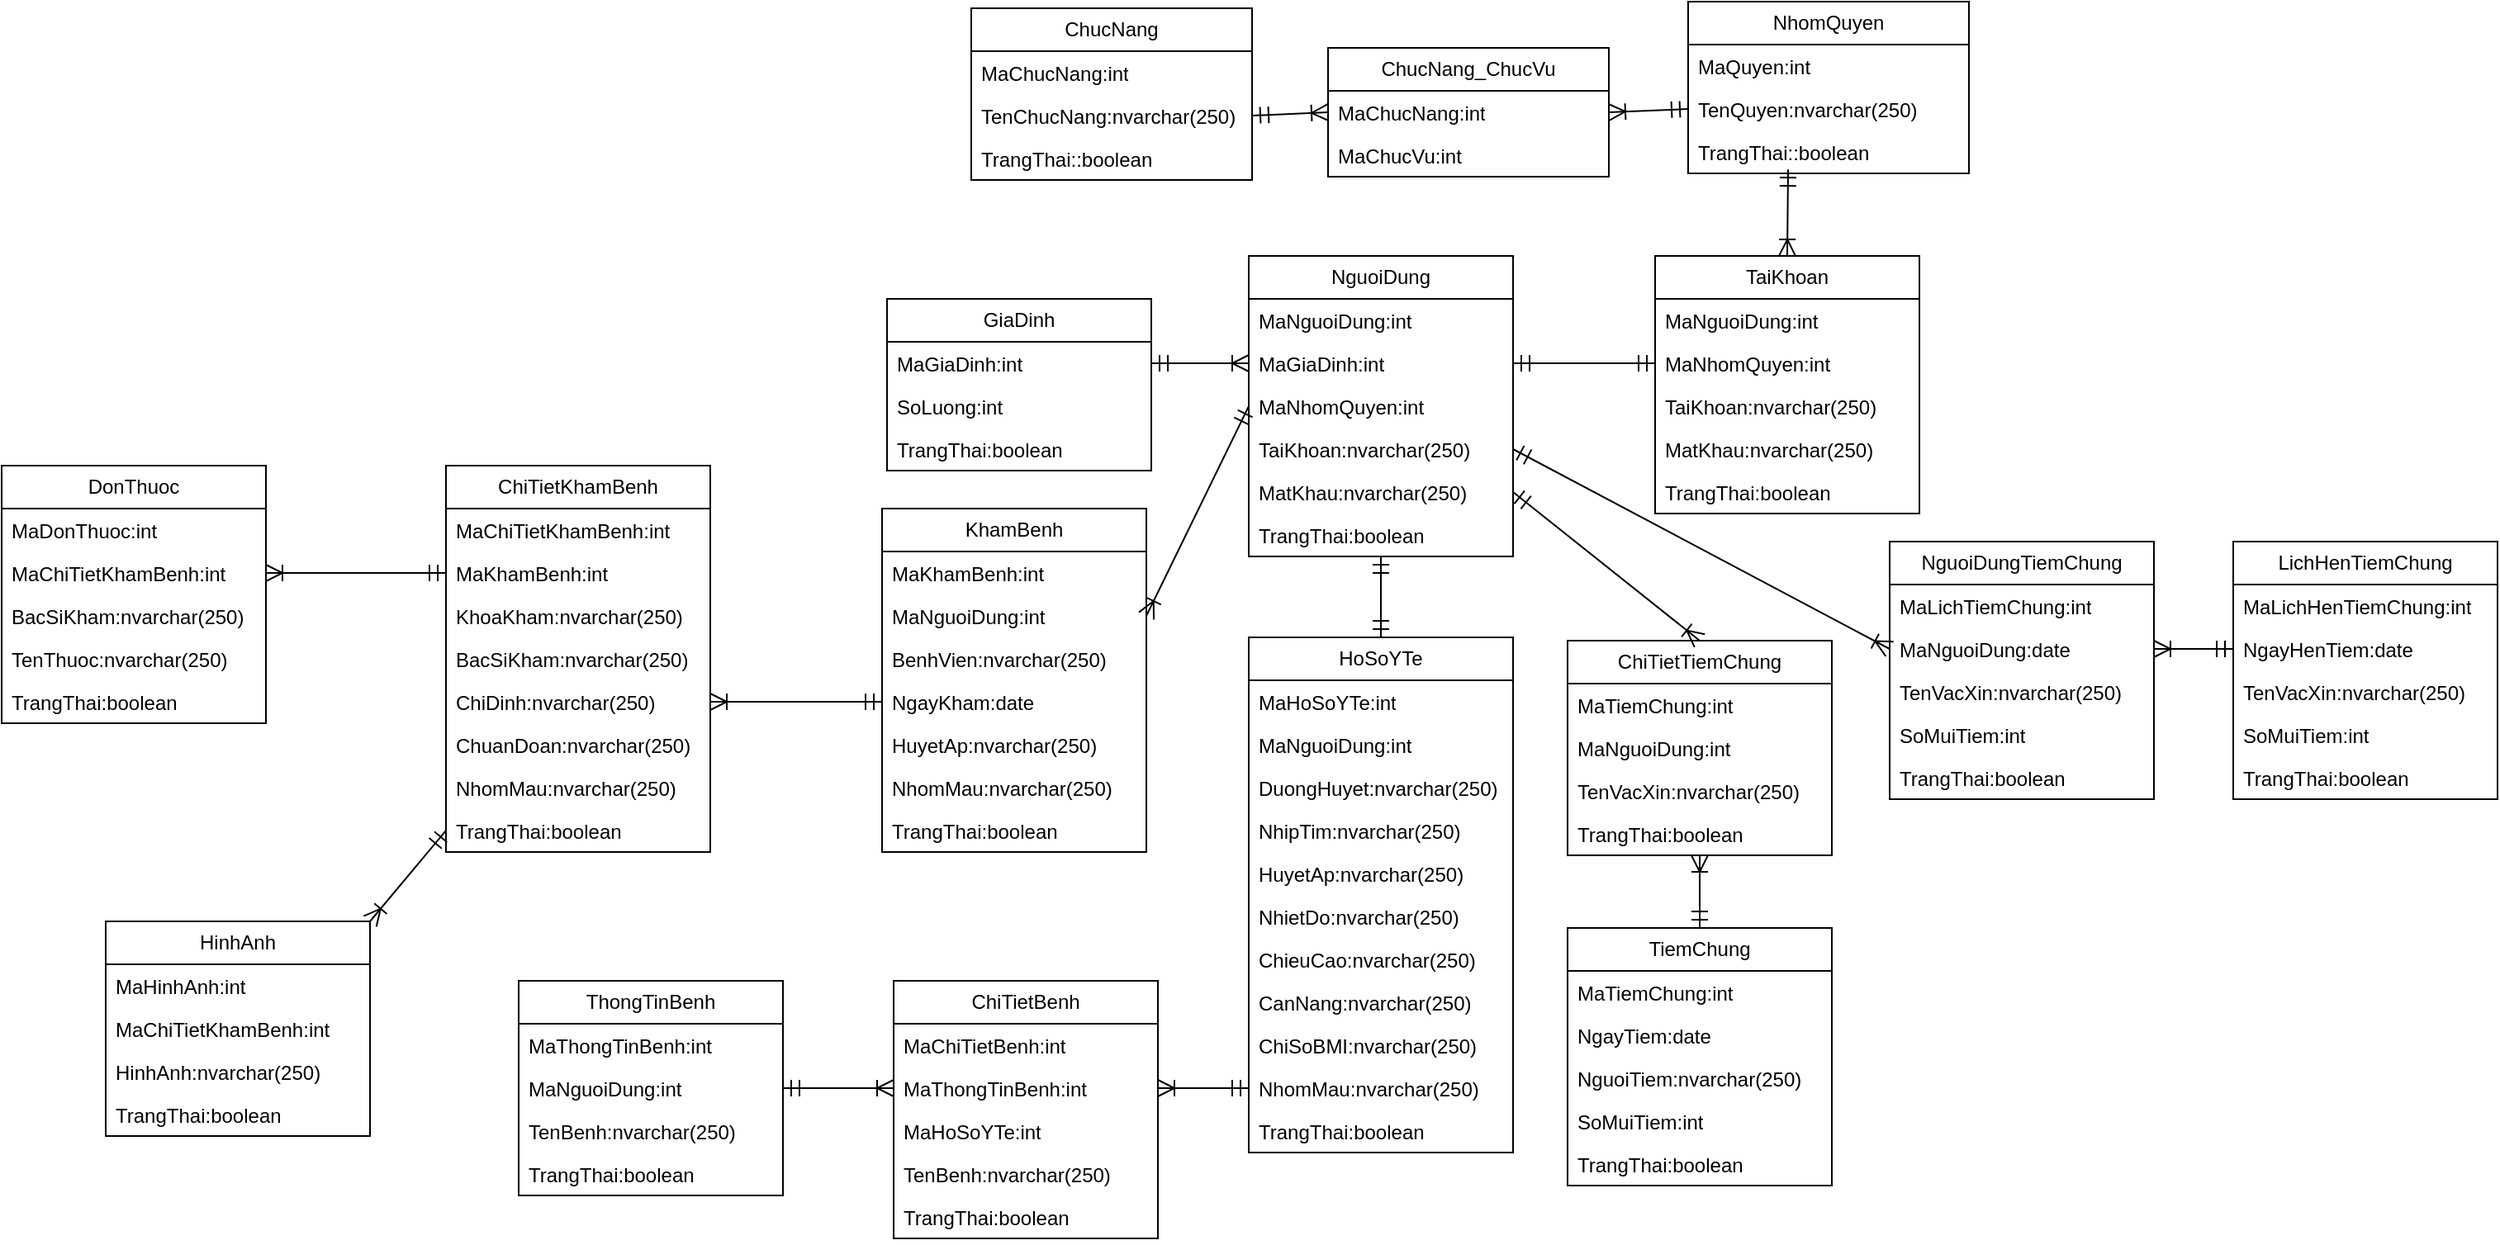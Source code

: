 <mxfile version="24.7.14">
  <diagram name="Trang-1" id="8bW7va036tYy2ZALV-2U">
    <mxGraphModel dx="2206" dy="981" grid="0" gridSize="10" guides="1" tooltips="1" connect="1" arrows="1" fold="1" page="0" pageScale="1" pageWidth="827" pageHeight="1169" math="0" shadow="0">
      <root>
        <mxCell id="0" />
        <mxCell id="1" parent="0" />
        <mxCell id="emA5nqPT4hOt2afq7BLD-4" value="TaiKhoan" style="swimlane;fontStyle=0;childLayout=stackLayout;horizontal=1;startSize=26;fillColor=none;horizontalStack=0;resizeParent=1;resizeParentMax=0;resizeLast=0;collapsible=1;marginBottom=0;whiteSpace=wrap;html=1;" vertex="1" parent="1">
          <mxGeometry x="133" y="70" width="160" height="156" as="geometry" />
        </mxCell>
        <mxCell id="emA5nqPT4hOt2afq7BLD-5" value="MaNguoiDung:int" style="text;strokeColor=none;fillColor=none;align=left;verticalAlign=top;spacingLeft=4;spacingRight=4;overflow=hidden;rotatable=0;points=[[0,0.5],[1,0.5]];portConstraint=eastwest;whiteSpace=wrap;html=1;" vertex="1" parent="emA5nqPT4hOt2afq7BLD-4">
          <mxGeometry y="26" width="160" height="26" as="geometry" />
        </mxCell>
        <mxCell id="emA5nqPT4hOt2afq7BLD-6" value="MaNhomQuyen:int" style="text;strokeColor=none;fillColor=none;align=left;verticalAlign=top;spacingLeft=4;spacingRight=4;overflow=hidden;rotatable=0;points=[[0,0.5],[1,0.5]];portConstraint=eastwest;whiteSpace=wrap;html=1;" vertex="1" parent="emA5nqPT4hOt2afq7BLD-4">
          <mxGeometry y="52" width="160" height="26" as="geometry" />
        </mxCell>
        <mxCell id="emA5nqPT4hOt2afq7BLD-7" value="TaiKhoan:nvarchar(250)" style="text;strokeColor=none;fillColor=none;align=left;verticalAlign=top;spacingLeft=4;spacingRight=4;overflow=hidden;rotatable=0;points=[[0,0.5],[1,0.5]];portConstraint=eastwest;whiteSpace=wrap;html=1;" vertex="1" parent="emA5nqPT4hOt2afq7BLD-4">
          <mxGeometry y="78" width="160" height="26" as="geometry" />
        </mxCell>
        <mxCell id="emA5nqPT4hOt2afq7BLD-8" value="MatKhau:nvarchar(250)" style="text;strokeColor=none;fillColor=none;align=left;verticalAlign=top;spacingLeft=4;spacingRight=4;overflow=hidden;rotatable=0;points=[[0,0.5],[1,0.5]];portConstraint=eastwest;whiteSpace=wrap;html=1;" vertex="1" parent="emA5nqPT4hOt2afq7BLD-4">
          <mxGeometry y="104" width="160" height="26" as="geometry" />
        </mxCell>
        <mxCell id="emA5nqPT4hOt2afq7BLD-9" value="TrangThai:boolean" style="text;strokeColor=none;fillColor=none;align=left;verticalAlign=top;spacingLeft=4;spacingRight=4;overflow=hidden;rotatable=0;points=[[0,0.5],[1,0.5]];portConstraint=eastwest;whiteSpace=wrap;html=1;" vertex="1" parent="emA5nqPT4hOt2afq7BLD-4">
          <mxGeometry y="130" width="160" height="26" as="geometry" />
        </mxCell>
        <mxCell id="emA5nqPT4hOt2afq7BLD-10" value="ChucNang" style="swimlane;fontStyle=0;childLayout=stackLayout;horizontal=1;startSize=26;fillColor=none;horizontalStack=0;resizeParent=1;resizeParentMax=0;resizeLast=0;collapsible=1;marginBottom=0;whiteSpace=wrap;html=1;" vertex="1" parent="1">
          <mxGeometry x="-281" y="-80" width="170" height="104" as="geometry" />
        </mxCell>
        <mxCell id="emA5nqPT4hOt2afq7BLD-11" value="MaChucNang:int" style="text;strokeColor=none;fillColor=none;align=left;verticalAlign=top;spacingLeft=4;spacingRight=4;overflow=hidden;rotatable=0;points=[[0,0.5],[1,0.5]];portConstraint=eastwest;whiteSpace=wrap;html=1;" vertex="1" parent="emA5nqPT4hOt2afq7BLD-10">
          <mxGeometry y="26" width="170" height="26" as="geometry" />
        </mxCell>
        <mxCell id="emA5nqPT4hOt2afq7BLD-12" value="TenChucNang:nvarchar(250)" style="text;strokeColor=none;fillColor=none;align=left;verticalAlign=top;spacingLeft=4;spacingRight=4;overflow=hidden;rotatable=0;points=[[0,0.5],[1,0.5]];portConstraint=eastwest;whiteSpace=wrap;html=1;" vertex="1" parent="emA5nqPT4hOt2afq7BLD-10">
          <mxGeometry y="52" width="170" height="26" as="geometry" />
        </mxCell>
        <mxCell id="emA5nqPT4hOt2afq7BLD-13" value="TrangThai::boolean" style="text;strokeColor=none;fillColor=none;align=left;verticalAlign=top;spacingLeft=4;spacingRight=4;overflow=hidden;rotatable=0;points=[[0,0.5],[1,0.5]];portConstraint=eastwest;whiteSpace=wrap;html=1;" vertex="1" parent="emA5nqPT4hOt2afq7BLD-10">
          <mxGeometry y="78" width="170" height="26" as="geometry" />
        </mxCell>
        <mxCell id="emA5nqPT4hOt2afq7BLD-14" value="ChucNang_ChucVu" style="swimlane;fontStyle=0;childLayout=stackLayout;horizontal=1;startSize=26;fillColor=none;horizontalStack=0;resizeParent=1;resizeParentMax=0;resizeLast=0;collapsible=1;marginBottom=0;whiteSpace=wrap;html=1;" vertex="1" parent="1">
          <mxGeometry x="-65" y="-56" width="170" height="78" as="geometry" />
        </mxCell>
        <mxCell id="emA5nqPT4hOt2afq7BLD-15" value="MaChucNang:int" style="text;strokeColor=none;fillColor=none;align=left;verticalAlign=top;spacingLeft=4;spacingRight=4;overflow=hidden;rotatable=0;points=[[0,0.5],[1,0.5]];portConstraint=eastwest;whiteSpace=wrap;html=1;" vertex="1" parent="emA5nqPT4hOt2afq7BLD-14">
          <mxGeometry y="26" width="170" height="26" as="geometry" />
        </mxCell>
        <mxCell id="emA5nqPT4hOt2afq7BLD-16" value="MaChucVu:int" style="text;strokeColor=none;fillColor=none;align=left;verticalAlign=top;spacingLeft=4;spacingRight=4;overflow=hidden;rotatable=0;points=[[0,0.5],[1,0.5]];portConstraint=eastwest;whiteSpace=wrap;html=1;" vertex="1" parent="emA5nqPT4hOt2afq7BLD-14">
          <mxGeometry y="52" width="170" height="26" as="geometry" />
        </mxCell>
        <mxCell id="emA5nqPT4hOt2afq7BLD-17" value="NhomQuyen" style="swimlane;fontStyle=0;childLayout=stackLayout;horizontal=1;startSize=26;fillColor=none;horizontalStack=0;resizeParent=1;resizeParentMax=0;resizeLast=0;collapsible=1;marginBottom=0;whiteSpace=wrap;html=1;" vertex="1" parent="1">
          <mxGeometry x="153" y="-84" width="170" height="104" as="geometry" />
        </mxCell>
        <mxCell id="emA5nqPT4hOt2afq7BLD-18" value="MaQuyen:int" style="text;strokeColor=none;fillColor=none;align=left;verticalAlign=top;spacingLeft=4;spacingRight=4;overflow=hidden;rotatable=0;points=[[0,0.5],[1,0.5]];portConstraint=eastwest;whiteSpace=wrap;html=1;" vertex="1" parent="emA5nqPT4hOt2afq7BLD-17">
          <mxGeometry y="26" width="170" height="26" as="geometry" />
        </mxCell>
        <mxCell id="emA5nqPT4hOt2afq7BLD-19" value="TenQuyen:nvarchar(250)" style="text;strokeColor=none;fillColor=none;align=left;verticalAlign=top;spacingLeft=4;spacingRight=4;overflow=hidden;rotatable=0;points=[[0,0.5],[1,0.5]];portConstraint=eastwest;whiteSpace=wrap;html=1;" vertex="1" parent="emA5nqPT4hOt2afq7BLD-17">
          <mxGeometry y="52" width="170" height="26" as="geometry" />
        </mxCell>
        <mxCell id="emA5nqPT4hOt2afq7BLD-20" value="TrangThai::boolean" style="text;strokeColor=none;fillColor=none;align=left;verticalAlign=top;spacingLeft=4;spacingRight=4;overflow=hidden;rotatable=0;points=[[0,0.5],[1,0.5]];portConstraint=eastwest;whiteSpace=wrap;html=1;" vertex="1" parent="emA5nqPT4hOt2afq7BLD-17">
          <mxGeometry y="78" width="170" height="26" as="geometry" />
        </mxCell>
        <mxCell id="emA5nqPT4hOt2afq7BLD-21" style="edgeStyle=none;curved=1;rounded=0;orthogonalLoop=1;jettySize=auto;html=1;exitX=1;exitY=0.5;exitDx=0;exitDy=0;entryX=0;entryY=0.5;entryDx=0;entryDy=0;fontSize=12;startSize=8;endSize=8;endArrow=ERoneToMany;endFill=0;startArrow=ERmandOne;startFill=0;" edge="1" parent="1" source="emA5nqPT4hOt2afq7BLD-12" target="emA5nqPT4hOt2afq7BLD-15">
          <mxGeometry relative="1" as="geometry" />
        </mxCell>
        <mxCell id="emA5nqPT4hOt2afq7BLD-22" style="edgeStyle=none;curved=1;rounded=0;orthogonalLoop=1;jettySize=auto;html=1;exitX=1;exitY=0.5;exitDx=0;exitDy=0;entryX=0;entryY=0.5;entryDx=0;entryDy=0;fontSize=12;startSize=8;endSize=8;endArrow=ERmandOne;endFill=0;startArrow=ERoneToMany;startFill=0;" edge="1" parent="1" source="emA5nqPT4hOt2afq7BLD-15" target="emA5nqPT4hOt2afq7BLD-19">
          <mxGeometry relative="1" as="geometry" />
        </mxCell>
        <mxCell id="emA5nqPT4hOt2afq7BLD-23" style="edgeStyle=none;curved=1;rounded=0;orthogonalLoop=1;jettySize=auto;html=1;exitX=0.5;exitY=0;exitDx=0;exitDy=0;entryX=0.356;entryY=0.908;entryDx=0;entryDy=0;entryPerimeter=0;fontSize=12;startSize=8;endSize=8;endArrow=ERmandOne;endFill=0;startArrow=ERoneToMany;startFill=0;" edge="1" parent="1" source="emA5nqPT4hOt2afq7BLD-4" target="emA5nqPT4hOt2afq7BLD-20">
          <mxGeometry relative="1" as="geometry" />
        </mxCell>
        <mxCell id="emA5nqPT4hOt2afq7BLD-24" value="NguoiDung" style="swimlane;fontStyle=0;childLayout=stackLayout;horizontal=1;startSize=26;fillColor=none;horizontalStack=0;resizeParent=1;resizeParentMax=0;resizeLast=0;collapsible=1;marginBottom=0;whiteSpace=wrap;html=1;" vertex="1" parent="1">
          <mxGeometry x="-113" y="70" width="160" height="182" as="geometry" />
        </mxCell>
        <mxCell id="emA5nqPT4hOt2afq7BLD-25" value="MaNguoiDung:int" style="text;strokeColor=none;fillColor=none;align=left;verticalAlign=top;spacingLeft=4;spacingRight=4;overflow=hidden;rotatable=0;points=[[0,0.5],[1,0.5]];portConstraint=eastwest;whiteSpace=wrap;html=1;" vertex="1" parent="emA5nqPT4hOt2afq7BLD-24">
          <mxGeometry y="26" width="160" height="26" as="geometry" />
        </mxCell>
        <mxCell id="emA5nqPT4hOt2afq7BLD-39" value="MaGiaDinh:int" style="text;strokeColor=none;fillColor=none;align=left;verticalAlign=top;spacingLeft=4;spacingRight=4;overflow=hidden;rotatable=0;points=[[0,0.5],[1,0.5]];portConstraint=eastwest;whiteSpace=wrap;html=1;" vertex="1" parent="emA5nqPT4hOt2afq7BLD-24">
          <mxGeometry y="52" width="160" height="26" as="geometry" />
        </mxCell>
        <mxCell id="emA5nqPT4hOt2afq7BLD-26" value="MaNhomQuyen:int" style="text;strokeColor=none;fillColor=none;align=left;verticalAlign=top;spacingLeft=4;spacingRight=4;overflow=hidden;rotatable=0;points=[[0,0.5],[1,0.5]];portConstraint=eastwest;whiteSpace=wrap;html=1;" vertex="1" parent="emA5nqPT4hOt2afq7BLD-24">
          <mxGeometry y="78" width="160" height="26" as="geometry" />
        </mxCell>
        <mxCell id="emA5nqPT4hOt2afq7BLD-27" value="TaiKhoan:nvarchar(250)" style="text;strokeColor=none;fillColor=none;align=left;verticalAlign=top;spacingLeft=4;spacingRight=4;overflow=hidden;rotatable=0;points=[[0,0.5],[1,0.5]];portConstraint=eastwest;whiteSpace=wrap;html=1;" vertex="1" parent="emA5nqPT4hOt2afq7BLD-24">
          <mxGeometry y="104" width="160" height="26" as="geometry" />
        </mxCell>
        <mxCell id="emA5nqPT4hOt2afq7BLD-28" value="MatKhau:nvarchar(250)" style="text;strokeColor=none;fillColor=none;align=left;verticalAlign=top;spacingLeft=4;spacingRight=4;overflow=hidden;rotatable=0;points=[[0,0.5],[1,0.5]];portConstraint=eastwest;whiteSpace=wrap;html=1;" vertex="1" parent="emA5nqPT4hOt2afq7BLD-24">
          <mxGeometry y="130" width="160" height="26" as="geometry" />
        </mxCell>
        <mxCell id="emA5nqPT4hOt2afq7BLD-29" value="TrangThai:boolean" style="text;strokeColor=none;fillColor=none;align=left;verticalAlign=top;spacingLeft=4;spacingRight=4;overflow=hidden;rotatable=0;points=[[0,0.5],[1,0.5]];portConstraint=eastwest;whiteSpace=wrap;html=1;" vertex="1" parent="emA5nqPT4hOt2afq7BLD-24">
          <mxGeometry y="156" width="160" height="26" as="geometry" />
        </mxCell>
        <mxCell id="emA5nqPT4hOt2afq7BLD-30" style="edgeStyle=none;curved=1;rounded=0;orthogonalLoop=1;jettySize=auto;html=1;exitX=1;exitY=0.5;exitDx=0;exitDy=0;entryX=0;entryY=0.5;entryDx=0;entryDy=0;fontSize=12;startSize=8;endSize=8;startArrow=ERmandOne;startFill=0;endArrow=ERmandOne;endFill=0;" edge="1" parent="1" source="emA5nqPT4hOt2afq7BLD-39" target="emA5nqPT4hOt2afq7BLD-6">
          <mxGeometry relative="1" as="geometry" />
        </mxCell>
        <mxCell id="emA5nqPT4hOt2afq7BLD-31" value="GiaDinh" style="swimlane;fontStyle=0;childLayout=stackLayout;horizontal=1;startSize=26;fillColor=none;horizontalStack=0;resizeParent=1;resizeParentMax=0;resizeLast=0;collapsible=1;marginBottom=0;whiteSpace=wrap;html=1;" vertex="1" parent="1">
          <mxGeometry x="-332" y="96" width="160" height="104" as="geometry" />
        </mxCell>
        <mxCell id="emA5nqPT4hOt2afq7BLD-32" value="MaGiaDinh:int" style="text;strokeColor=none;fillColor=none;align=left;verticalAlign=top;spacingLeft=4;spacingRight=4;overflow=hidden;rotatable=0;points=[[0,0.5],[1,0.5]];portConstraint=eastwest;whiteSpace=wrap;html=1;" vertex="1" parent="emA5nqPT4hOt2afq7BLD-31">
          <mxGeometry y="26" width="160" height="26" as="geometry" />
        </mxCell>
        <mxCell id="emA5nqPT4hOt2afq7BLD-33" value="SoLuong:int" style="text;strokeColor=none;fillColor=none;align=left;verticalAlign=top;spacingLeft=4;spacingRight=4;overflow=hidden;rotatable=0;points=[[0,0.5],[1,0.5]];portConstraint=eastwest;whiteSpace=wrap;html=1;" vertex="1" parent="emA5nqPT4hOt2afq7BLD-31">
          <mxGeometry y="52" width="160" height="26" as="geometry" />
        </mxCell>
        <mxCell id="emA5nqPT4hOt2afq7BLD-36" value="TrangThai:boolean" style="text;strokeColor=none;fillColor=none;align=left;verticalAlign=top;spacingLeft=4;spacingRight=4;overflow=hidden;rotatable=0;points=[[0,0.5],[1,0.5]];portConstraint=eastwest;whiteSpace=wrap;html=1;" vertex="1" parent="emA5nqPT4hOt2afq7BLD-31">
          <mxGeometry y="78" width="160" height="26" as="geometry" />
        </mxCell>
        <mxCell id="emA5nqPT4hOt2afq7BLD-38" style="edgeStyle=none;curved=1;rounded=0;orthogonalLoop=1;jettySize=auto;html=1;exitX=1;exitY=0.5;exitDx=0;exitDy=0;entryX=0;entryY=0.5;entryDx=0;entryDy=0;fontSize=12;startSize=8;endSize=8;startArrow=ERmandOne;startFill=0;endArrow=ERoneToMany;endFill=0;" edge="1" parent="1" source="emA5nqPT4hOt2afq7BLD-32" target="emA5nqPT4hOt2afq7BLD-39">
          <mxGeometry relative="1" as="geometry" />
        </mxCell>
        <mxCell id="emA5nqPT4hOt2afq7BLD-48" style="edgeStyle=none;curved=1;rounded=0;orthogonalLoop=1;jettySize=auto;html=1;exitX=0.5;exitY=0;exitDx=0;exitDy=0;fontSize=12;startSize=8;endSize=8;startArrow=ERmandOne;startFill=0;endArrow=ERmandOne;endFill=0;" edge="1" parent="1" source="emA5nqPT4hOt2afq7BLD-41" target="emA5nqPT4hOt2afq7BLD-29">
          <mxGeometry relative="1" as="geometry" />
        </mxCell>
        <mxCell id="emA5nqPT4hOt2afq7BLD-41" value="HoSoYTe" style="swimlane;fontStyle=0;childLayout=stackLayout;horizontal=1;startSize=26;fillColor=none;horizontalStack=0;resizeParent=1;resizeParentMax=0;resizeLast=0;collapsible=1;marginBottom=0;whiteSpace=wrap;html=1;" vertex="1" parent="1">
          <mxGeometry x="-113" y="301" width="160" height="312" as="geometry" />
        </mxCell>
        <mxCell id="emA5nqPT4hOt2afq7BLD-42" value="MaHoSoYTe:int" style="text;strokeColor=none;fillColor=none;align=left;verticalAlign=top;spacingLeft=4;spacingRight=4;overflow=hidden;rotatable=0;points=[[0,0.5],[1,0.5]];portConstraint=eastwest;whiteSpace=wrap;html=1;" vertex="1" parent="emA5nqPT4hOt2afq7BLD-41">
          <mxGeometry y="26" width="160" height="26" as="geometry" />
        </mxCell>
        <mxCell id="emA5nqPT4hOt2afq7BLD-43" value="MaNguoiDung:int" style="text;strokeColor=none;fillColor=none;align=left;verticalAlign=top;spacingLeft=4;spacingRight=4;overflow=hidden;rotatable=0;points=[[0,0.5],[1,0.5]];portConstraint=eastwest;whiteSpace=wrap;html=1;" vertex="1" parent="emA5nqPT4hOt2afq7BLD-41">
          <mxGeometry y="52" width="160" height="26" as="geometry" />
        </mxCell>
        <mxCell id="emA5nqPT4hOt2afq7BLD-44" value="DuongHuyet:nvarchar(250)" style="text;strokeColor=none;fillColor=none;align=left;verticalAlign=top;spacingLeft=4;spacingRight=4;overflow=hidden;rotatable=0;points=[[0,0.5],[1,0.5]];portConstraint=eastwest;whiteSpace=wrap;html=1;" vertex="1" parent="emA5nqPT4hOt2afq7BLD-41">
          <mxGeometry y="78" width="160" height="26" as="geometry" />
        </mxCell>
        <mxCell id="emA5nqPT4hOt2afq7BLD-45" value="NhipTim:nvarchar(250)" style="text;strokeColor=none;fillColor=none;align=left;verticalAlign=top;spacingLeft=4;spacingRight=4;overflow=hidden;rotatable=0;points=[[0,0.5],[1,0.5]];portConstraint=eastwest;whiteSpace=wrap;html=1;" vertex="1" parent="emA5nqPT4hOt2afq7BLD-41">
          <mxGeometry y="104" width="160" height="26" as="geometry" />
        </mxCell>
        <mxCell id="emA5nqPT4hOt2afq7BLD-46" value="HuyetAp:nvarchar(250)" style="text;strokeColor=none;fillColor=none;align=left;verticalAlign=top;spacingLeft=4;spacingRight=4;overflow=hidden;rotatable=0;points=[[0,0.5],[1,0.5]];portConstraint=eastwest;whiteSpace=wrap;html=1;" vertex="1" parent="emA5nqPT4hOt2afq7BLD-41">
          <mxGeometry y="130" width="160" height="26" as="geometry" />
        </mxCell>
        <mxCell id="emA5nqPT4hOt2afq7BLD-49" value="NhietDo:nvarchar(250)" style="text;strokeColor=none;fillColor=none;align=left;verticalAlign=top;spacingLeft=4;spacingRight=4;overflow=hidden;rotatable=0;points=[[0,0.5],[1,0.5]];portConstraint=eastwest;whiteSpace=wrap;html=1;" vertex="1" parent="emA5nqPT4hOt2afq7BLD-41">
          <mxGeometry y="156" width="160" height="26" as="geometry" />
        </mxCell>
        <mxCell id="emA5nqPT4hOt2afq7BLD-50" value="ChieuCao:nvarchar(250)" style="text;strokeColor=none;fillColor=none;align=left;verticalAlign=top;spacingLeft=4;spacingRight=4;overflow=hidden;rotatable=0;points=[[0,0.5],[1,0.5]];portConstraint=eastwest;whiteSpace=wrap;html=1;" vertex="1" parent="emA5nqPT4hOt2afq7BLD-41">
          <mxGeometry y="182" width="160" height="26" as="geometry" />
        </mxCell>
        <mxCell id="emA5nqPT4hOt2afq7BLD-53" value="CanNang:nvarchar(250)" style="text;strokeColor=none;fillColor=none;align=left;verticalAlign=top;spacingLeft=4;spacingRight=4;overflow=hidden;rotatable=0;points=[[0,0.5],[1,0.5]];portConstraint=eastwest;whiteSpace=wrap;html=1;" vertex="1" parent="emA5nqPT4hOt2afq7BLD-41">
          <mxGeometry y="208" width="160" height="26" as="geometry" />
        </mxCell>
        <mxCell id="emA5nqPT4hOt2afq7BLD-52" value="ChiSoBMI:nvarchar(250)" style="text;strokeColor=none;fillColor=none;align=left;verticalAlign=top;spacingLeft=4;spacingRight=4;overflow=hidden;rotatable=0;points=[[0,0.5],[1,0.5]];portConstraint=eastwest;whiteSpace=wrap;html=1;" vertex="1" parent="emA5nqPT4hOt2afq7BLD-41">
          <mxGeometry y="234" width="160" height="26" as="geometry" />
        </mxCell>
        <mxCell id="emA5nqPT4hOt2afq7BLD-51" value="NhomMau:nvarchar(250)" style="text;strokeColor=none;fillColor=none;align=left;verticalAlign=top;spacingLeft=4;spacingRight=4;overflow=hidden;rotatable=0;points=[[0,0.5],[1,0.5]];portConstraint=eastwest;whiteSpace=wrap;html=1;" vertex="1" parent="emA5nqPT4hOt2afq7BLD-41">
          <mxGeometry y="260" width="160" height="26" as="geometry" />
        </mxCell>
        <mxCell id="emA5nqPT4hOt2afq7BLD-47" value="TrangThai:boolean" style="text;strokeColor=none;fillColor=none;align=left;verticalAlign=top;spacingLeft=4;spacingRight=4;overflow=hidden;rotatable=0;points=[[0,0.5],[1,0.5]];portConstraint=eastwest;whiteSpace=wrap;html=1;" vertex="1" parent="emA5nqPT4hOt2afq7BLD-41">
          <mxGeometry y="286" width="160" height="26" as="geometry" />
        </mxCell>
        <mxCell id="emA5nqPT4hOt2afq7BLD-56" value="ThongTinBenh" style="swimlane;fontStyle=0;childLayout=stackLayout;horizontal=1;startSize=26;fillColor=none;horizontalStack=0;resizeParent=1;resizeParentMax=0;resizeLast=0;collapsible=1;marginBottom=0;whiteSpace=wrap;html=1;" vertex="1" parent="1">
          <mxGeometry x="-555" y="509" width="160" height="130" as="geometry" />
        </mxCell>
        <mxCell id="emA5nqPT4hOt2afq7BLD-57" value="MaThongTinBenh:int" style="text;strokeColor=none;fillColor=none;align=left;verticalAlign=top;spacingLeft=4;spacingRight=4;overflow=hidden;rotatable=0;points=[[0,0.5],[1,0.5]];portConstraint=eastwest;whiteSpace=wrap;html=1;" vertex="1" parent="emA5nqPT4hOt2afq7BLD-56">
          <mxGeometry y="26" width="160" height="26" as="geometry" />
        </mxCell>
        <mxCell id="emA5nqPT4hOt2afq7BLD-58" value="MaNguoiDung:int" style="text;strokeColor=none;fillColor=none;align=left;verticalAlign=top;spacingLeft=4;spacingRight=4;overflow=hidden;rotatable=0;points=[[0,0.5],[1,0.5]];portConstraint=eastwest;whiteSpace=wrap;html=1;" vertex="1" parent="emA5nqPT4hOt2afq7BLD-56">
          <mxGeometry y="52" width="160" height="26" as="geometry" />
        </mxCell>
        <mxCell id="emA5nqPT4hOt2afq7BLD-67" value="TenBenh:nvarchar(250)" style="text;strokeColor=none;fillColor=none;align=left;verticalAlign=top;spacingLeft=4;spacingRight=4;overflow=hidden;rotatable=0;points=[[0,0.5],[1,0.5]];portConstraint=eastwest;whiteSpace=wrap;html=1;" vertex="1" parent="emA5nqPT4hOt2afq7BLD-56">
          <mxGeometry y="78" width="160" height="26" as="geometry" />
        </mxCell>
        <mxCell id="emA5nqPT4hOt2afq7BLD-59" value="TrangThai:boolean" style="text;strokeColor=none;fillColor=none;align=left;verticalAlign=top;spacingLeft=4;spacingRight=4;overflow=hidden;rotatable=0;points=[[0,0.5],[1,0.5]];portConstraint=eastwest;whiteSpace=wrap;html=1;" vertex="1" parent="emA5nqPT4hOt2afq7BLD-56">
          <mxGeometry y="104" width="160" height="26" as="geometry" />
        </mxCell>
        <mxCell id="emA5nqPT4hOt2afq7BLD-68" value="ChiTietBenh" style="swimlane;fontStyle=0;childLayout=stackLayout;horizontal=1;startSize=26;fillColor=none;horizontalStack=0;resizeParent=1;resizeParentMax=0;resizeLast=0;collapsible=1;marginBottom=0;whiteSpace=wrap;html=1;" vertex="1" parent="1">
          <mxGeometry x="-328" y="509" width="160" height="156" as="geometry" />
        </mxCell>
        <mxCell id="emA5nqPT4hOt2afq7BLD-69" value="MaChiTietBenh:int" style="text;strokeColor=none;fillColor=none;align=left;verticalAlign=top;spacingLeft=4;spacingRight=4;overflow=hidden;rotatable=0;points=[[0,0.5],[1,0.5]];portConstraint=eastwest;whiteSpace=wrap;html=1;" vertex="1" parent="emA5nqPT4hOt2afq7BLD-68">
          <mxGeometry y="26" width="160" height="26" as="geometry" />
        </mxCell>
        <mxCell id="emA5nqPT4hOt2afq7BLD-78" value="MaThongTinBenh:int" style="text;strokeColor=none;fillColor=none;align=left;verticalAlign=top;spacingLeft=4;spacingRight=4;overflow=hidden;rotatable=0;points=[[0,0.5],[1,0.5]];portConstraint=eastwest;whiteSpace=wrap;html=1;" vertex="1" parent="emA5nqPT4hOt2afq7BLD-68">
          <mxGeometry y="52" width="160" height="26" as="geometry" />
        </mxCell>
        <mxCell id="emA5nqPT4hOt2afq7BLD-70" value="MaHoSoYTe:int" style="text;strokeColor=none;fillColor=none;align=left;verticalAlign=top;spacingLeft=4;spacingRight=4;overflow=hidden;rotatable=0;points=[[0,0.5],[1,0.5]];portConstraint=eastwest;whiteSpace=wrap;html=1;" vertex="1" parent="emA5nqPT4hOt2afq7BLD-68">
          <mxGeometry y="78" width="160" height="26" as="geometry" />
        </mxCell>
        <mxCell id="emA5nqPT4hOt2afq7BLD-71" value="TenBenh:nvarchar(250)" style="text;strokeColor=none;fillColor=none;align=left;verticalAlign=top;spacingLeft=4;spacingRight=4;overflow=hidden;rotatable=0;points=[[0,0.5],[1,0.5]];portConstraint=eastwest;whiteSpace=wrap;html=1;" vertex="1" parent="emA5nqPT4hOt2afq7BLD-68">
          <mxGeometry y="104" width="160" height="26" as="geometry" />
        </mxCell>
        <mxCell id="emA5nqPT4hOt2afq7BLD-72" value="TrangThai:boolean" style="text;strokeColor=none;fillColor=none;align=left;verticalAlign=top;spacingLeft=4;spacingRight=4;overflow=hidden;rotatable=0;points=[[0,0.5],[1,0.5]];portConstraint=eastwest;whiteSpace=wrap;html=1;" vertex="1" parent="emA5nqPT4hOt2afq7BLD-68">
          <mxGeometry y="130" width="160" height="26" as="geometry" />
        </mxCell>
        <mxCell id="emA5nqPT4hOt2afq7BLD-79" style="edgeStyle=none;curved=1;rounded=0;orthogonalLoop=1;jettySize=auto;html=1;exitX=1;exitY=0.5;exitDx=0;exitDy=0;entryX=0;entryY=0.5;entryDx=0;entryDy=0;fontSize=12;startSize=8;endSize=8;endArrow=ERoneToMany;endFill=0;startArrow=ERmandOne;startFill=0;" edge="1" parent="1" source="emA5nqPT4hOt2afq7BLD-58" target="emA5nqPT4hOt2afq7BLD-78">
          <mxGeometry relative="1" as="geometry" />
        </mxCell>
        <mxCell id="emA5nqPT4hOt2afq7BLD-80" style="edgeStyle=none;curved=1;rounded=0;orthogonalLoop=1;jettySize=auto;html=1;exitX=1;exitY=0.5;exitDx=0;exitDy=0;entryX=0;entryY=0.5;entryDx=0;entryDy=0;fontSize=12;startSize=8;endSize=8;startArrow=ERoneToMany;startFill=0;endArrow=ERmandOne;endFill=0;" edge="1" parent="1" source="emA5nqPT4hOt2afq7BLD-78" target="emA5nqPT4hOt2afq7BLD-51">
          <mxGeometry relative="1" as="geometry" />
        </mxCell>
        <mxCell id="emA5nqPT4hOt2afq7BLD-92" style="edgeStyle=none;curved=1;rounded=0;orthogonalLoop=1;jettySize=auto;html=1;exitX=0.5;exitY=0;exitDx=0;exitDy=0;fontSize=12;startSize=8;endSize=8;endArrow=ERoneToMany;endFill=0;startArrow=ERmandOne;startFill=0;" edge="1" parent="1" source="emA5nqPT4hOt2afq7BLD-81" target="emA5nqPT4hOt2afq7BLD-90">
          <mxGeometry relative="1" as="geometry" />
        </mxCell>
        <mxCell id="emA5nqPT4hOt2afq7BLD-81" value="TiemChung" style="swimlane;fontStyle=0;childLayout=stackLayout;horizontal=1;startSize=26;fillColor=none;horizontalStack=0;resizeParent=1;resizeParentMax=0;resizeLast=0;collapsible=1;marginBottom=0;whiteSpace=wrap;html=1;" vertex="1" parent="1">
          <mxGeometry x="80" y="477" width="160" height="156" as="geometry" />
        </mxCell>
        <mxCell id="emA5nqPT4hOt2afq7BLD-82" value="MaTiemChung:int" style="text;strokeColor=none;fillColor=none;align=left;verticalAlign=top;spacingLeft=4;spacingRight=4;overflow=hidden;rotatable=0;points=[[0,0.5],[1,0.5]];portConstraint=eastwest;whiteSpace=wrap;html=1;" vertex="1" parent="emA5nqPT4hOt2afq7BLD-81">
          <mxGeometry y="26" width="160" height="26" as="geometry" />
        </mxCell>
        <mxCell id="emA5nqPT4hOt2afq7BLD-111" value="NgayTiem:date" style="text;strokeColor=none;fillColor=none;align=left;verticalAlign=top;spacingLeft=4;spacingRight=4;overflow=hidden;rotatable=0;points=[[0,0.5],[1,0.5]];portConstraint=eastwest;whiteSpace=wrap;html=1;" vertex="1" parent="emA5nqPT4hOt2afq7BLD-81">
          <mxGeometry y="52" width="160" height="26" as="geometry" />
        </mxCell>
        <mxCell id="emA5nqPT4hOt2afq7BLD-112" value="NguoiTiem:nvarchar(250)" style="text;strokeColor=none;fillColor=none;align=left;verticalAlign=top;spacingLeft=4;spacingRight=4;overflow=hidden;rotatable=0;points=[[0,0.5],[1,0.5]];portConstraint=eastwest;whiteSpace=wrap;html=1;" vertex="1" parent="emA5nqPT4hOt2afq7BLD-81">
          <mxGeometry y="78" width="160" height="26" as="geometry" />
        </mxCell>
        <mxCell id="emA5nqPT4hOt2afq7BLD-84" value="SoMuiTiem:int" style="text;strokeColor=none;fillColor=none;align=left;verticalAlign=top;spacingLeft=4;spacingRight=4;overflow=hidden;rotatable=0;points=[[0,0.5],[1,0.5]];portConstraint=eastwest;whiteSpace=wrap;html=1;" vertex="1" parent="emA5nqPT4hOt2afq7BLD-81">
          <mxGeometry y="104" width="160" height="26" as="geometry" />
        </mxCell>
        <mxCell id="emA5nqPT4hOt2afq7BLD-85" value="TrangThai:boolean" style="text;strokeColor=none;fillColor=none;align=left;verticalAlign=top;spacingLeft=4;spacingRight=4;overflow=hidden;rotatable=0;points=[[0,0.5],[1,0.5]];portConstraint=eastwest;whiteSpace=wrap;html=1;" vertex="1" parent="emA5nqPT4hOt2afq7BLD-81">
          <mxGeometry y="130" width="160" height="26" as="geometry" />
        </mxCell>
        <mxCell id="emA5nqPT4hOt2afq7BLD-86" value="ChiTietTiemChung" style="swimlane;fontStyle=0;childLayout=stackLayout;horizontal=1;startSize=26;fillColor=none;horizontalStack=0;resizeParent=1;resizeParentMax=0;resizeLast=0;collapsible=1;marginBottom=0;whiteSpace=wrap;html=1;" vertex="1" parent="1">
          <mxGeometry x="80" y="303" width="160" height="130" as="geometry" />
        </mxCell>
        <mxCell id="emA5nqPT4hOt2afq7BLD-87" value="MaTiemChung:int" style="text;strokeColor=none;fillColor=none;align=left;verticalAlign=top;spacingLeft=4;spacingRight=4;overflow=hidden;rotatable=0;points=[[0,0.5],[1,0.5]];portConstraint=eastwest;whiteSpace=wrap;html=1;" vertex="1" parent="emA5nqPT4hOt2afq7BLD-86">
          <mxGeometry y="26" width="160" height="26" as="geometry" />
        </mxCell>
        <mxCell id="emA5nqPT4hOt2afq7BLD-88" value="MaNguoiDung:int" style="text;strokeColor=none;fillColor=none;align=left;verticalAlign=top;spacingLeft=4;spacingRight=4;overflow=hidden;rotatable=0;points=[[0,0.5],[1,0.5]];portConstraint=eastwest;whiteSpace=wrap;html=1;" vertex="1" parent="emA5nqPT4hOt2afq7BLD-86">
          <mxGeometry y="52" width="160" height="26" as="geometry" />
        </mxCell>
        <mxCell id="emA5nqPT4hOt2afq7BLD-89" value="TenVacXin:nvarchar(250)" style="text;strokeColor=none;fillColor=none;align=left;verticalAlign=top;spacingLeft=4;spacingRight=4;overflow=hidden;rotatable=0;points=[[0,0.5],[1,0.5]];portConstraint=eastwest;whiteSpace=wrap;html=1;" vertex="1" parent="emA5nqPT4hOt2afq7BLD-86">
          <mxGeometry y="78" width="160" height="26" as="geometry" />
        </mxCell>
        <mxCell id="emA5nqPT4hOt2afq7BLD-90" value="TrangThai:boolean" style="text;strokeColor=none;fillColor=none;align=left;verticalAlign=top;spacingLeft=4;spacingRight=4;overflow=hidden;rotatable=0;points=[[0,0.5],[1,0.5]];portConstraint=eastwest;whiteSpace=wrap;html=1;" vertex="1" parent="emA5nqPT4hOt2afq7BLD-86">
          <mxGeometry y="104" width="160" height="26" as="geometry" />
        </mxCell>
        <mxCell id="emA5nqPT4hOt2afq7BLD-91" style="edgeStyle=none;curved=1;rounded=0;orthogonalLoop=1;jettySize=auto;html=1;exitX=1;exitY=0.5;exitDx=0;exitDy=0;entryX=0.5;entryY=0;entryDx=0;entryDy=0;fontSize=12;startSize=8;endSize=8;endArrow=ERoneToMany;endFill=0;startArrow=ERmandOne;startFill=0;" edge="1" parent="1" source="emA5nqPT4hOt2afq7BLD-28" target="emA5nqPT4hOt2afq7BLD-86">
          <mxGeometry relative="1" as="geometry" />
        </mxCell>
        <mxCell id="emA5nqPT4hOt2afq7BLD-99" value="KhamBenh" style="swimlane;fontStyle=0;childLayout=stackLayout;horizontal=1;startSize=26;fillColor=none;horizontalStack=0;resizeParent=1;resizeParentMax=0;resizeLast=0;collapsible=1;marginBottom=0;whiteSpace=wrap;html=1;" vertex="1" parent="1">
          <mxGeometry x="-335" y="223" width="160" height="208" as="geometry" />
        </mxCell>
        <mxCell id="emA5nqPT4hOt2afq7BLD-100" value="MaKhamBenh:int" style="text;strokeColor=none;fillColor=none;align=left;verticalAlign=top;spacingLeft=4;spacingRight=4;overflow=hidden;rotatable=0;points=[[0,0.5],[1,0.5]];portConstraint=eastwest;whiteSpace=wrap;html=1;" vertex="1" parent="emA5nqPT4hOt2afq7BLD-99">
          <mxGeometry y="26" width="160" height="26" as="geometry" />
        </mxCell>
        <mxCell id="emA5nqPT4hOt2afq7BLD-101" value="MaNguoiDung:int" style="text;strokeColor=none;fillColor=none;align=left;verticalAlign=top;spacingLeft=4;spacingRight=4;overflow=hidden;rotatable=0;points=[[0,0.5],[1,0.5]];portConstraint=eastwest;whiteSpace=wrap;html=1;" vertex="1" parent="emA5nqPT4hOt2afq7BLD-99">
          <mxGeometry y="52" width="160" height="26" as="geometry" />
        </mxCell>
        <mxCell id="emA5nqPT4hOt2afq7BLD-102" value="BenhVien:nvarchar(250)" style="text;strokeColor=none;fillColor=none;align=left;verticalAlign=top;spacingLeft=4;spacingRight=4;overflow=hidden;rotatable=0;points=[[0,0.5],[1,0.5]];portConstraint=eastwest;whiteSpace=wrap;html=1;" vertex="1" parent="emA5nqPT4hOt2afq7BLD-99">
          <mxGeometry y="78" width="160" height="26" as="geometry" />
        </mxCell>
        <mxCell id="emA5nqPT4hOt2afq7BLD-103" value="NgayKham:date" style="text;strokeColor=none;fillColor=none;align=left;verticalAlign=top;spacingLeft=4;spacingRight=4;overflow=hidden;rotatable=0;points=[[0,0.5],[1,0.5]];portConstraint=eastwest;whiteSpace=wrap;html=1;" vertex="1" parent="emA5nqPT4hOt2afq7BLD-99">
          <mxGeometry y="104" width="160" height="26" as="geometry" />
        </mxCell>
        <mxCell id="emA5nqPT4hOt2afq7BLD-104" value="HuyetAp:nvarchar(250)" style="text;strokeColor=none;fillColor=none;align=left;verticalAlign=top;spacingLeft=4;spacingRight=4;overflow=hidden;rotatable=0;points=[[0,0.5],[1,0.5]];portConstraint=eastwest;whiteSpace=wrap;html=1;" vertex="1" parent="emA5nqPT4hOt2afq7BLD-99">
          <mxGeometry y="130" width="160" height="26" as="geometry" />
        </mxCell>
        <mxCell id="emA5nqPT4hOt2afq7BLD-109" value="NhomMau:nvarchar(250)" style="text;strokeColor=none;fillColor=none;align=left;verticalAlign=top;spacingLeft=4;spacingRight=4;overflow=hidden;rotatable=0;points=[[0,0.5],[1,0.5]];portConstraint=eastwest;whiteSpace=wrap;html=1;" vertex="1" parent="emA5nqPT4hOt2afq7BLD-99">
          <mxGeometry y="156" width="160" height="26" as="geometry" />
        </mxCell>
        <mxCell id="emA5nqPT4hOt2afq7BLD-110" value="TrangThai:boolean" style="text;strokeColor=none;fillColor=none;align=left;verticalAlign=top;spacingLeft=4;spacingRight=4;overflow=hidden;rotatable=0;points=[[0,0.5],[1,0.5]];portConstraint=eastwest;whiteSpace=wrap;html=1;" vertex="1" parent="emA5nqPT4hOt2afq7BLD-99">
          <mxGeometry y="182" width="160" height="26" as="geometry" />
        </mxCell>
        <mxCell id="emA5nqPT4hOt2afq7BLD-113" value="LichHenTiemChung" style="swimlane;fontStyle=0;childLayout=stackLayout;horizontal=1;startSize=26;fillColor=none;horizontalStack=0;resizeParent=1;resizeParentMax=0;resizeLast=0;collapsible=1;marginBottom=0;whiteSpace=wrap;html=1;" vertex="1" parent="1">
          <mxGeometry x="483" y="243" width="160" height="156" as="geometry" />
        </mxCell>
        <mxCell id="emA5nqPT4hOt2afq7BLD-114" value="MaLichHenTiemChung:int" style="text;strokeColor=none;fillColor=none;align=left;verticalAlign=top;spacingLeft=4;spacingRight=4;overflow=hidden;rotatable=0;points=[[0,0.5],[1,0.5]];portConstraint=eastwest;whiteSpace=wrap;html=1;" vertex="1" parent="emA5nqPT4hOt2afq7BLD-113">
          <mxGeometry y="26" width="160" height="26" as="geometry" />
        </mxCell>
        <mxCell id="emA5nqPT4hOt2afq7BLD-115" value="NgayHenTiem:date" style="text;strokeColor=none;fillColor=none;align=left;verticalAlign=top;spacingLeft=4;spacingRight=4;overflow=hidden;rotatable=0;points=[[0,0.5],[1,0.5]];portConstraint=eastwest;whiteSpace=wrap;html=1;" vertex="1" parent="emA5nqPT4hOt2afq7BLD-113">
          <mxGeometry y="52" width="160" height="26" as="geometry" />
        </mxCell>
        <mxCell id="emA5nqPT4hOt2afq7BLD-116" value="TenVacXin:nvarchar(250)" style="text;strokeColor=none;fillColor=none;align=left;verticalAlign=top;spacingLeft=4;spacingRight=4;overflow=hidden;rotatable=0;points=[[0,0.5],[1,0.5]];portConstraint=eastwest;whiteSpace=wrap;html=1;" vertex="1" parent="emA5nqPT4hOt2afq7BLD-113">
          <mxGeometry y="78" width="160" height="26" as="geometry" />
        </mxCell>
        <mxCell id="emA5nqPT4hOt2afq7BLD-117" value="SoMuiTiem:int" style="text;strokeColor=none;fillColor=none;align=left;verticalAlign=top;spacingLeft=4;spacingRight=4;overflow=hidden;rotatable=0;points=[[0,0.5],[1,0.5]];portConstraint=eastwest;whiteSpace=wrap;html=1;" vertex="1" parent="emA5nqPT4hOt2afq7BLD-113">
          <mxGeometry y="104" width="160" height="26" as="geometry" />
        </mxCell>
        <mxCell id="emA5nqPT4hOt2afq7BLD-118" value="TrangThai:boolean" style="text;strokeColor=none;fillColor=none;align=left;verticalAlign=top;spacingLeft=4;spacingRight=4;overflow=hidden;rotatable=0;points=[[0,0.5],[1,0.5]];portConstraint=eastwest;whiteSpace=wrap;html=1;" vertex="1" parent="emA5nqPT4hOt2afq7BLD-113">
          <mxGeometry y="130" width="160" height="26" as="geometry" />
        </mxCell>
        <mxCell id="emA5nqPT4hOt2afq7BLD-122" value="NguoiDungTiemChung" style="swimlane;fontStyle=0;childLayout=stackLayout;horizontal=1;startSize=26;fillColor=none;horizontalStack=0;resizeParent=1;resizeParentMax=0;resizeLast=0;collapsible=1;marginBottom=0;whiteSpace=wrap;html=1;" vertex="1" parent="1">
          <mxGeometry x="275" y="243" width="160" height="156" as="geometry" />
        </mxCell>
        <mxCell id="emA5nqPT4hOt2afq7BLD-123" value="MaLichTiemChung:int" style="text;strokeColor=none;fillColor=none;align=left;verticalAlign=top;spacingLeft=4;spacingRight=4;overflow=hidden;rotatable=0;points=[[0,0.5],[1,0.5]];portConstraint=eastwest;whiteSpace=wrap;html=1;" vertex="1" parent="emA5nqPT4hOt2afq7BLD-122">
          <mxGeometry y="26" width="160" height="26" as="geometry" />
        </mxCell>
        <mxCell id="emA5nqPT4hOt2afq7BLD-124" value="MaNguoiDung:date" style="text;strokeColor=none;fillColor=none;align=left;verticalAlign=top;spacingLeft=4;spacingRight=4;overflow=hidden;rotatable=0;points=[[0,0.5],[1,0.5]];portConstraint=eastwest;whiteSpace=wrap;html=1;" vertex="1" parent="emA5nqPT4hOt2afq7BLD-122">
          <mxGeometry y="52" width="160" height="26" as="geometry" />
        </mxCell>
        <mxCell id="emA5nqPT4hOt2afq7BLD-126" value="TenVacXin:nvarchar(250)" style="text;strokeColor=none;fillColor=none;align=left;verticalAlign=top;spacingLeft=4;spacingRight=4;overflow=hidden;rotatable=0;points=[[0,0.5],[1,0.5]];portConstraint=eastwest;whiteSpace=wrap;html=1;" vertex="1" parent="emA5nqPT4hOt2afq7BLD-122">
          <mxGeometry y="78" width="160" height="26" as="geometry" />
        </mxCell>
        <mxCell id="emA5nqPT4hOt2afq7BLD-127" value="SoMuiTiem:int" style="text;strokeColor=none;fillColor=none;align=left;verticalAlign=top;spacingLeft=4;spacingRight=4;overflow=hidden;rotatable=0;points=[[0,0.5],[1,0.5]];portConstraint=eastwest;whiteSpace=wrap;html=1;" vertex="1" parent="emA5nqPT4hOt2afq7BLD-122">
          <mxGeometry y="104" width="160" height="26" as="geometry" />
        </mxCell>
        <mxCell id="emA5nqPT4hOt2afq7BLD-128" value="TrangThai:boolean" style="text;strokeColor=none;fillColor=none;align=left;verticalAlign=top;spacingLeft=4;spacingRight=4;overflow=hidden;rotatable=0;points=[[0,0.5],[1,0.5]];portConstraint=eastwest;whiteSpace=wrap;html=1;" vertex="1" parent="emA5nqPT4hOt2afq7BLD-122">
          <mxGeometry y="130" width="160" height="26" as="geometry" />
        </mxCell>
        <mxCell id="emA5nqPT4hOt2afq7BLD-129" style="edgeStyle=none;curved=1;rounded=0;orthogonalLoop=1;jettySize=auto;html=1;exitX=1;exitY=0.5;exitDx=0;exitDy=0;entryX=0;entryY=0.5;entryDx=0;entryDy=0;fontSize=12;startSize=8;endSize=8;endArrow=ERoneToMany;endFill=0;startArrow=ERmandOne;startFill=0;" edge="1" parent="1" source="emA5nqPT4hOt2afq7BLD-27" target="emA5nqPT4hOt2afq7BLD-124">
          <mxGeometry relative="1" as="geometry" />
        </mxCell>
        <mxCell id="emA5nqPT4hOt2afq7BLD-130" style="edgeStyle=none;curved=1;rounded=0;orthogonalLoop=1;jettySize=auto;html=1;exitX=1;exitY=0.5;exitDx=0;exitDy=0;entryX=0;entryY=0.5;entryDx=0;entryDy=0;fontSize=12;startSize=8;endSize=8;startArrow=ERoneToMany;startFill=0;endArrow=ERmandOne;endFill=0;" edge="1" parent="1" source="emA5nqPT4hOt2afq7BLD-124" target="emA5nqPT4hOt2afq7BLD-115">
          <mxGeometry relative="1" as="geometry" />
        </mxCell>
        <mxCell id="emA5nqPT4hOt2afq7BLD-138" style="edgeStyle=none;curved=1;rounded=0;orthogonalLoop=1;jettySize=auto;html=1;exitX=0;exitY=0.5;exitDx=0;exitDy=0;entryX=1;entryY=0.5;entryDx=0;entryDy=0;fontSize=12;startSize=8;endSize=8;endArrow=ERoneToMany;endFill=0;startArrow=ERmandOne;startFill=0;" edge="1" parent="1" source="emA5nqPT4hOt2afq7BLD-26" target="emA5nqPT4hOt2afq7BLD-101">
          <mxGeometry relative="1" as="geometry" />
        </mxCell>
        <mxCell id="emA5nqPT4hOt2afq7BLD-139" value="ChiTietKhamBenh" style="swimlane;fontStyle=0;childLayout=stackLayout;horizontal=1;startSize=26;fillColor=none;horizontalStack=0;resizeParent=1;resizeParentMax=0;resizeLast=0;collapsible=1;marginBottom=0;whiteSpace=wrap;html=1;" vertex="1" parent="1">
          <mxGeometry x="-599" y="197" width="160" height="234" as="geometry" />
        </mxCell>
        <mxCell id="emA5nqPT4hOt2afq7BLD-140" value="MaChiTietKhamBenh:int" style="text;strokeColor=none;fillColor=none;align=left;verticalAlign=top;spacingLeft=4;spacingRight=4;overflow=hidden;rotatable=0;points=[[0,0.5],[1,0.5]];portConstraint=eastwest;whiteSpace=wrap;html=1;" vertex="1" parent="emA5nqPT4hOt2afq7BLD-139">
          <mxGeometry y="26" width="160" height="26" as="geometry" />
        </mxCell>
        <mxCell id="emA5nqPT4hOt2afq7BLD-141" value="MaKhamBenh:int" style="text;strokeColor=none;fillColor=none;align=left;verticalAlign=top;spacingLeft=4;spacingRight=4;overflow=hidden;rotatable=0;points=[[0,0.5],[1,0.5]];portConstraint=eastwest;whiteSpace=wrap;html=1;" vertex="1" parent="emA5nqPT4hOt2afq7BLD-139">
          <mxGeometry y="52" width="160" height="26" as="geometry" />
        </mxCell>
        <mxCell id="emA5nqPT4hOt2afq7BLD-142" value="KhoaKham:nvarchar(250)" style="text;strokeColor=none;fillColor=none;align=left;verticalAlign=top;spacingLeft=4;spacingRight=4;overflow=hidden;rotatable=0;points=[[0,0.5],[1,0.5]];portConstraint=eastwest;whiteSpace=wrap;html=1;" vertex="1" parent="emA5nqPT4hOt2afq7BLD-139">
          <mxGeometry y="78" width="160" height="26" as="geometry" />
        </mxCell>
        <mxCell id="emA5nqPT4hOt2afq7BLD-156" value="BacSiKham:nvarchar(250)" style="text;strokeColor=none;fillColor=none;align=left;verticalAlign=top;spacingLeft=4;spacingRight=4;overflow=hidden;rotatable=0;points=[[0,0.5],[1,0.5]];portConstraint=eastwest;whiteSpace=wrap;html=1;" vertex="1" parent="emA5nqPT4hOt2afq7BLD-139">
          <mxGeometry y="104" width="160" height="26" as="geometry" />
        </mxCell>
        <mxCell id="emA5nqPT4hOt2afq7BLD-143" value="ChiDinh:nvarchar(250)" style="text;strokeColor=none;fillColor=none;align=left;verticalAlign=top;spacingLeft=4;spacingRight=4;overflow=hidden;rotatable=0;points=[[0,0.5],[1,0.5]];portConstraint=eastwest;whiteSpace=wrap;html=1;" vertex="1" parent="emA5nqPT4hOt2afq7BLD-139">
          <mxGeometry y="130" width="160" height="26" as="geometry" />
        </mxCell>
        <mxCell id="emA5nqPT4hOt2afq7BLD-144" value="ChuanDoan:nvarchar(250)" style="text;strokeColor=none;fillColor=none;align=left;verticalAlign=top;spacingLeft=4;spacingRight=4;overflow=hidden;rotatable=0;points=[[0,0.5],[1,0.5]];portConstraint=eastwest;whiteSpace=wrap;html=1;" vertex="1" parent="emA5nqPT4hOt2afq7BLD-139">
          <mxGeometry y="156" width="160" height="26" as="geometry" />
        </mxCell>
        <mxCell id="emA5nqPT4hOt2afq7BLD-145" value="NhomMau:nvarchar(250)" style="text;strokeColor=none;fillColor=none;align=left;verticalAlign=top;spacingLeft=4;spacingRight=4;overflow=hidden;rotatable=0;points=[[0,0.5],[1,0.5]];portConstraint=eastwest;whiteSpace=wrap;html=1;" vertex="1" parent="emA5nqPT4hOt2afq7BLD-139">
          <mxGeometry y="182" width="160" height="26" as="geometry" />
        </mxCell>
        <mxCell id="emA5nqPT4hOt2afq7BLD-146" value="TrangThai:boolean" style="text;strokeColor=none;fillColor=none;align=left;verticalAlign=top;spacingLeft=4;spacingRight=4;overflow=hidden;rotatable=0;points=[[0,0.5],[1,0.5]];portConstraint=eastwest;whiteSpace=wrap;html=1;" vertex="1" parent="emA5nqPT4hOt2afq7BLD-139">
          <mxGeometry y="208" width="160" height="26" as="geometry" />
        </mxCell>
        <mxCell id="emA5nqPT4hOt2afq7BLD-147" style="edgeStyle=none;curved=1;rounded=0;orthogonalLoop=1;jettySize=auto;html=1;exitX=1;exitY=0.5;exitDx=0;exitDy=0;entryX=0;entryY=0.5;entryDx=0;entryDy=0;fontSize=12;startSize=8;endSize=8;startArrow=ERoneToMany;startFill=0;endArrow=ERmandOne;endFill=0;" edge="1" parent="1" source="emA5nqPT4hOt2afq7BLD-143" target="emA5nqPT4hOt2afq7BLD-103">
          <mxGeometry relative="1" as="geometry" />
        </mxCell>
        <mxCell id="emA5nqPT4hOt2afq7BLD-157" value="DonThuoc" style="swimlane;fontStyle=0;childLayout=stackLayout;horizontal=1;startSize=26;fillColor=none;horizontalStack=0;resizeParent=1;resizeParentMax=0;resizeLast=0;collapsible=1;marginBottom=0;whiteSpace=wrap;html=1;" vertex="1" parent="1">
          <mxGeometry x="-868" y="197" width="160" height="156" as="geometry" />
        </mxCell>
        <mxCell id="emA5nqPT4hOt2afq7BLD-158" value="MaDonThuoc:int" style="text;strokeColor=none;fillColor=none;align=left;verticalAlign=top;spacingLeft=4;spacingRight=4;overflow=hidden;rotatable=0;points=[[0,0.5],[1,0.5]];portConstraint=eastwest;whiteSpace=wrap;html=1;" vertex="1" parent="emA5nqPT4hOt2afq7BLD-157">
          <mxGeometry y="26" width="160" height="26" as="geometry" />
        </mxCell>
        <mxCell id="emA5nqPT4hOt2afq7BLD-159" value="MaChiTietKhamBenh:int" style="text;strokeColor=none;fillColor=none;align=left;verticalAlign=top;spacingLeft=4;spacingRight=4;overflow=hidden;rotatable=0;points=[[0,0.5],[1,0.5]];portConstraint=eastwest;whiteSpace=wrap;html=1;" vertex="1" parent="emA5nqPT4hOt2afq7BLD-157">
          <mxGeometry y="52" width="160" height="26" as="geometry" />
        </mxCell>
        <mxCell id="emA5nqPT4hOt2afq7BLD-161" value="BacSiKham:nvarchar(250)" style="text;strokeColor=none;fillColor=none;align=left;verticalAlign=top;spacingLeft=4;spacingRight=4;overflow=hidden;rotatable=0;points=[[0,0.5],[1,0.5]];portConstraint=eastwest;whiteSpace=wrap;html=1;" vertex="1" parent="emA5nqPT4hOt2afq7BLD-157">
          <mxGeometry y="78" width="160" height="26" as="geometry" />
        </mxCell>
        <mxCell id="emA5nqPT4hOt2afq7BLD-164" value="TenThuoc:nvarchar(250)" style="text;strokeColor=none;fillColor=none;align=left;verticalAlign=top;spacingLeft=4;spacingRight=4;overflow=hidden;rotatable=0;points=[[0,0.5],[1,0.5]];portConstraint=eastwest;whiteSpace=wrap;html=1;" vertex="1" parent="emA5nqPT4hOt2afq7BLD-157">
          <mxGeometry y="104" width="160" height="26" as="geometry" />
        </mxCell>
        <mxCell id="emA5nqPT4hOt2afq7BLD-165" value="TrangThai:boolean" style="text;strokeColor=none;fillColor=none;align=left;verticalAlign=top;spacingLeft=4;spacingRight=4;overflow=hidden;rotatable=0;points=[[0,0.5],[1,0.5]];portConstraint=eastwest;whiteSpace=wrap;html=1;" vertex="1" parent="emA5nqPT4hOt2afq7BLD-157">
          <mxGeometry y="130" width="160" height="26" as="geometry" />
        </mxCell>
        <mxCell id="emA5nqPT4hOt2afq7BLD-175" style="edgeStyle=none;curved=1;rounded=0;orthogonalLoop=1;jettySize=auto;html=1;exitX=1;exitY=0;exitDx=0;exitDy=0;entryX=0;entryY=0.5;entryDx=0;entryDy=0;fontSize=12;startSize=8;endSize=8;startArrow=ERoneToMany;startFill=0;endArrow=ERmandOne;endFill=0;" edge="1" parent="1" source="emA5nqPT4hOt2afq7BLD-166" target="emA5nqPT4hOt2afq7BLD-146">
          <mxGeometry relative="1" as="geometry" />
        </mxCell>
        <mxCell id="emA5nqPT4hOt2afq7BLD-166" value="HinhAnh" style="swimlane;fontStyle=0;childLayout=stackLayout;horizontal=1;startSize=26;fillColor=none;horizontalStack=0;resizeParent=1;resizeParentMax=0;resizeLast=0;collapsible=1;marginBottom=0;whiteSpace=wrap;html=1;" vertex="1" parent="1">
          <mxGeometry x="-805" y="473" width="160" height="130" as="geometry" />
        </mxCell>
        <mxCell id="emA5nqPT4hOt2afq7BLD-167" value="MaHinhAnh:int" style="text;strokeColor=none;fillColor=none;align=left;verticalAlign=top;spacingLeft=4;spacingRight=4;overflow=hidden;rotatable=0;points=[[0,0.5],[1,0.5]];portConstraint=eastwest;whiteSpace=wrap;html=1;" vertex="1" parent="emA5nqPT4hOt2afq7BLD-166">
          <mxGeometry y="26" width="160" height="26" as="geometry" />
        </mxCell>
        <mxCell id="emA5nqPT4hOt2afq7BLD-168" value="MaChiTietKhamBenh:int" style="text;strokeColor=none;fillColor=none;align=left;verticalAlign=top;spacingLeft=4;spacingRight=4;overflow=hidden;rotatable=0;points=[[0,0.5],[1,0.5]];portConstraint=eastwest;whiteSpace=wrap;html=1;" vertex="1" parent="emA5nqPT4hOt2afq7BLD-166">
          <mxGeometry y="52" width="160" height="26" as="geometry" />
        </mxCell>
        <mxCell id="emA5nqPT4hOt2afq7BLD-173" value="HinhAnh:nvarchar(250)" style="text;strokeColor=none;fillColor=none;align=left;verticalAlign=top;spacingLeft=4;spacingRight=4;overflow=hidden;rotatable=0;points=[[0,0.5],[1,0.5]];portConstraint=eastwest;whiteSpace=wrap;html=1;" vertex="1" parent="emA5nqPT4hOt2afq7BLD-166">
          <mxGeometry y="78" width="160" height="26" as="geometry" />
        </mxCell>
        <mxCell id="emA5nqPT4hOt2afq7BLD-174" value="TrangThai:boolean" style="text;strokeColor=none;fillColor=none;align=left;verticalAlign=top;spacingLeft=4;spacingRight=4;overflow=hidden;rotatable=0;points=[[0,0.5],[1,0.5]];portConstraint=eastwest;whiteSpace=wrap;html=1;" vertex="1" parent="emA5nqPT4hOt2afq7BLD-166">
          <mxGeometry y="104" width="160" height="26" as="geometry" />
        </mxCell>
        <mxCell id="emA5nqPT4hOt2afq7BLD-176" style="edgeStyle=none;curved=1;rounded=0;orthogonalLoop=1;jettySize=auto;html=1;exitX=1;exitY=0.5;exitDx=0;exitDy=0;entryX=0;entryY=0.5;entryDx=0;entryDy=0;fontSize=12;startSize=8;endSize=8;startArrow=ERoneToMany;startFill=0;endArrow=ERmandOne;endFill=0;" edge="1" parent="1" source="emA5nqPT4hOt2afq7BLD-159" target="emA5nqPT4hOt2afq7BLD-141">
          <mxGeometry relative="1" as="geometry" />
        </mxCell>
      </root>
    </mxGraphModel>
  </diagram>
</mxfile>
